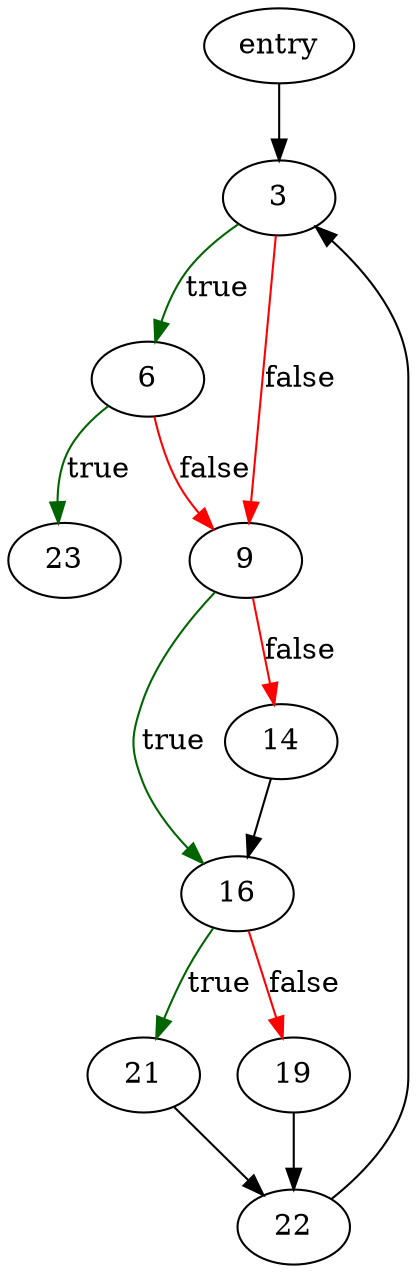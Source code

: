 digraph "process_signals" {
	// Node definitions.
	0 [label=entry];
	3;
	6;
	9;
	14;
	16;
	19;
	21;
	22;
	23;

	// Edge definitions.
	0 -> 3;
	3 -> 6 [
		color=darkgreen
		label=true
	];
	3 -> 9 [
		color=red
		label=false
	];
	6 -> 9 [
		color=red
		label=false
	];
	6 -> 23 [
		color=darkgreen
		label=true
	];
	9 -> 14 [
		color=red
		label=false
	];
	9 -> 16 [
		color=darkgreen
		label=true
	];
	14 -> 16;
	16 -> 19 [
		color=red
		label=false
	];
	16 -> 21 [
		color=darkgreen
		label=true
	];
	19 -> 22;
	21 -> 22;
	22 -> 3;
}